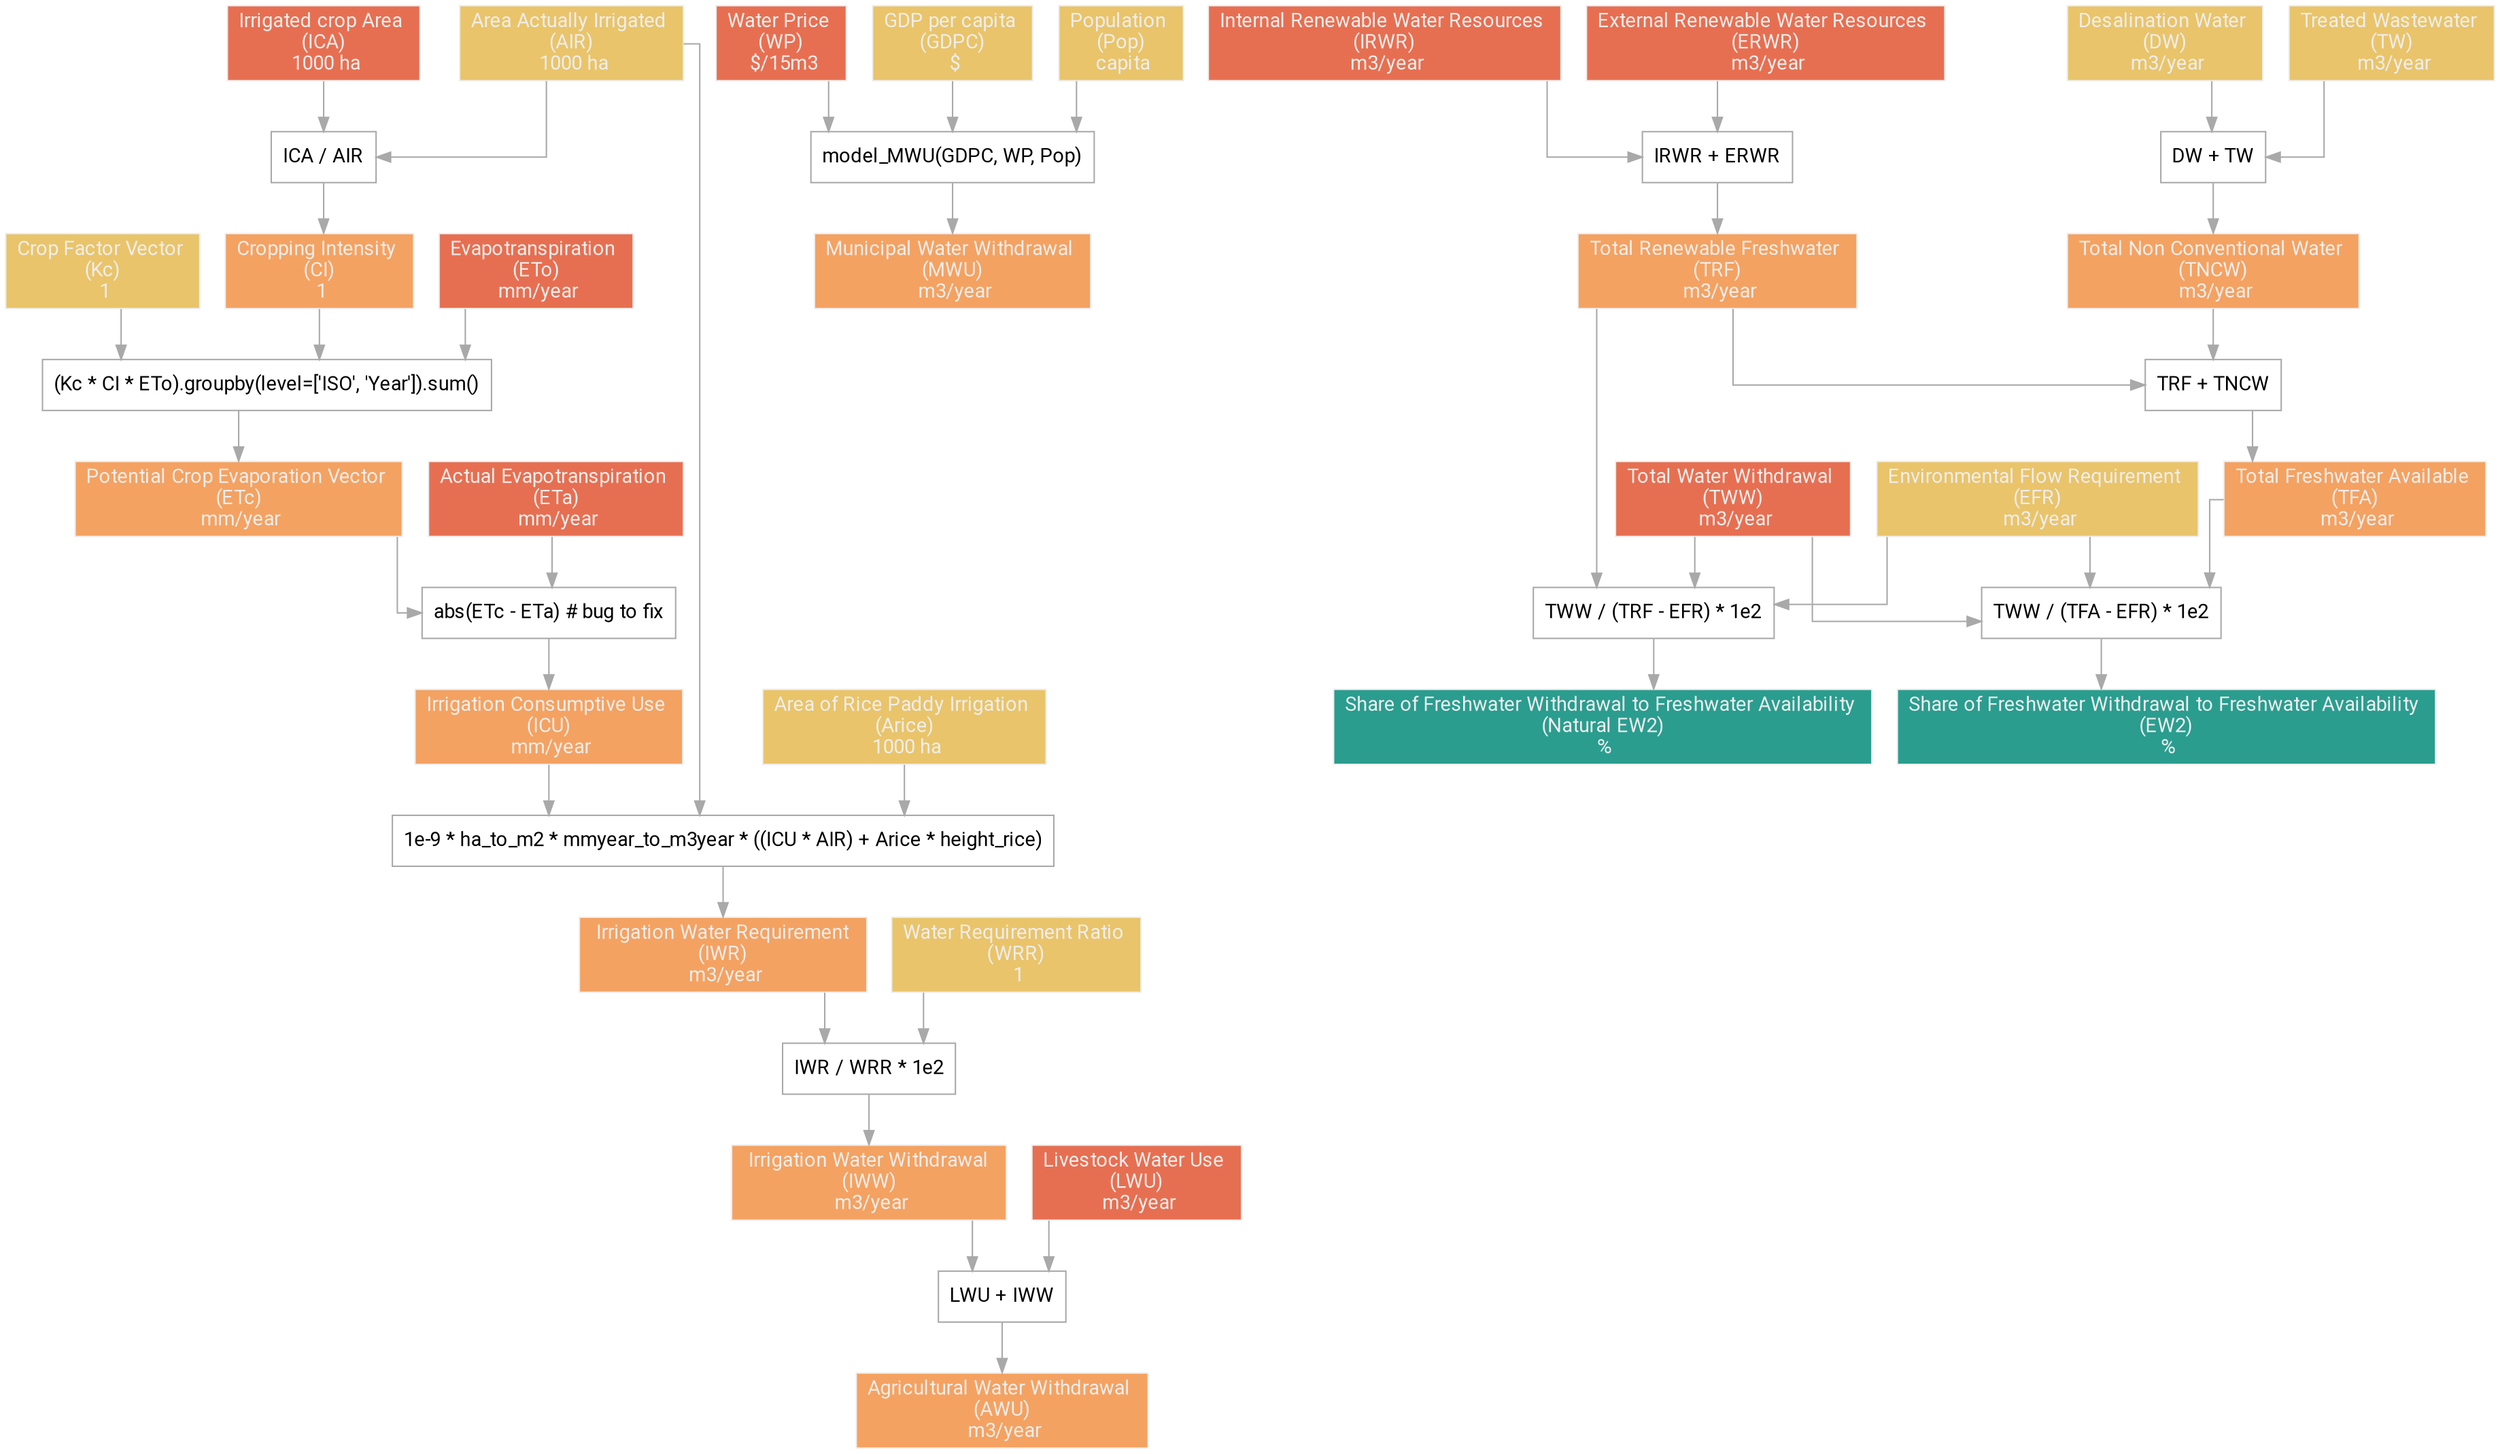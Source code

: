 digraph {
	graph [splines=ortho]
	Kc [label=Kc color="#eeeeee" fillcolor="#e9c46a" fontcolor="#eeeeee" fontname=roboto label="Crop Factor Vector 
 (Kc) 
 1" peripheries=1 shape=rectangle style=filled]
	ICA [label=ICA color="#eeeeee" fillcolor="#e76f51" fontcolor="#eeeeee" fontname=roboto label="Irrigated crop Area 
 (ICA) 
 1000 ha" peripheries=1 shape=rectangle style=filled]
	CI [label=CI color="#eeeeee" fillcolor="#f4a261" fontcolor="#eeeeee" fontname=roboto label="Cropping Intensity 
 (CI) 
 1" peripheries=1 shape=rectangle style=filled]
	CI_comp [label=CI_comp color="#A9A9A9" fillcolor="#e76f51" fontcolor="#000000" fontname=roboto label="ICA / AIR" peripheries=1 shape=rectangle style=""]
	ETo [label=ETo color="#eeeeee" fillcolor="#e76f51" fontcolor="#eeeeee" fontname=roboto label="Evapotranspiration 
 (ETo) 
 mm/year" peripheries=1 shape=rectangle style=filled]
	ETc [label=ETc color="#eeeeee" fillcolor="#f4a261" fontcolor="#eeeeee" fontname=roboto label="Potential Crop Evaporation Vector 
 (ETc) 
 mm/year" peripheries=1 shape=rectangle style=filled]
	ETc_comp [label=ETc_comp color="#A9A9A9" fillcolor="#e76f51" fontcolor="#000000" fontname=roboto label="(Kc * CI * ETo).groupby(level=['ISO', 'Year']).sum()" peripheries=1 shape=rectangle style=""]
	ETa [label=ETa color="#eeeeee" fillcolor="#e76f51" fontcolor="#eeeeee" fontname=roboto label="Actual Evapotranspiration 
 (ETa) 
 mm/year" peripheries=1 shape=rectangle style=filled]
	ICU [label=ICU color="#eeeeee" fillcolor="#f4a261" fontcolor="#eeeeee" fontname=roboto label="Irrigation Consumptive Use 
 (ICU) 
 mm/year" peripheries=1 shape=rectangle style=filled]
	ICU_comp [label=ICU_comp color="#A9A9A9" fillcolor="#e76f51" fontcolor="#000000" fontname=roboto label="abs(ETc - ETa) # bug to fix" peripheries=1 shape=rectangle style=""]
	AIR [label=AIR color="#eeeeee" fillcolor="#e9c46a" fontcolor="#eeeeee" fontname=roboto label="Area Actually Irrigated 
 (AIR) 
 1000 ha" peripheries=1 shape=rectangle style=filled]
	Arice [label=Arice color="#eeeeee" fillcolor="#e9c46a" fontcolor="#eeeeee" fontname=roboto label="Area of Rice Paddy Irrigation 
 (Arice) 
 1000 ha" peripheries=1 shape=rectangle style=filled]
	WRR [label=WRR color="#eeeeee" fillcolor="#e9c46a" fontcolor="#eeeeee" fontname=roboto label="Water Requirement Ratio 
 (WRR) 
 1" peripheries=1 shape=rectangle style=filled]
	IWR [label=IWR color="#eeeeee" fillcolor="#f4a261" fontcolor="#eeeeee" fontname=roboto label=" Irrigation Water Requirement 
 (IWR) 
 m3/year" peripheries=1 shape=rectangle style=filled]
	IWR_comp [label=IWR_comp color="#A9A9A9" fillcolor="#e76f51" fontcolor="#000000" fontname=roboto label="1e-9 * ha_to_m2 * mmyear_to_m3year * ((ICU * AIR) + Arice * height_rice)" peripheries=1 shape=rectangle style=""]
	IWW [label=IWW color="#eeeeee" fillcolor="#f4a261" fontcolor="#eeeeee" fontname=roboto label=" Irrigation Water Withdrawal 
 (IWW) 
 m3/year" peripheries=1 shape=rectangle style=filled]
	IWW_comp [label=IWW_comp color="#A9A9A9" fillcolor="#e76f51" fontcolor="#000000" fontname=roboto label="IWR / WRR * 1e2" peripheries=1 shape=rectangle style=""]
	LWU [label=LWU color="#eeeeee" fillcolor="#e76f51" fontcolor="#eeeeee" fontname=roboto label="Livestock Water Use 
 (LWU) 
 m3/year" peripheries=1 shape=rectangle style=filled]
	AWU [label=AWU color="#eeeeee" fillcolor="#f4a261" fontcolor="#eeeeee" fontname=roboto label="Agricultural Water Withdrawal 
 (AWU) 
 m3/year" peripheries=1 shape=rectangle style=filled]
	AWU_comp [label=AWU_comp color="#A9A9A9" fillcolor="#e76f51" fontcolor="#000000" fontname=roboto label="LWU + IWW" peripheries=1 shape=rectangle style=""]
	WP [label=WP color="#eeeeee" fillcolor="#e76f51" fontcolor="#eeeeee" fontname=roboto label="Water Price 
 (WP) 
 $/15m3" peripheries=1 shape=rectangle style=filled]
	GDPC [label=GDPC color="#eeeeee" fillcolor="#e9c46a" fontcolor="#eeeeee" fontname=roboto label="GDP per capita 
 (GDPC) 
 $" peripheries=1 shape=rectangle style=filled]
	Pop [label=Pop color="#eeeeee" fillcolor="#e9c46a" fontcolor="#eeeeee" fontname=roboto label="Population 
 (Pop) 
 capita" peripheries=1 shape=rectangle style=filled]
	MWU [label=MWU color="#eeeeee" fillcolor="#f4a261" fontcolor="#eeeeee" fontname=roboto label="Municipal Water Withdrawal 
 (MWU) 
 m3/year" peripheries=1 shape=rectangle style=filled]
	MWU_comp [label=MWU_comp color="#A9A9A9" fillcolor="#e76f51" fontcolor="#000000" fontname=roboto label="model_MWU(GDPC, WP, Pop)" peripheries=1 shape=rectangle style=""]
	IRWR [label=IRWR color="#eeeeee" fillcolor="#e76f51" fontcolor="#eeeeee" fontname=roboto label="Internal Renewable Water Resources 
 (IRWR) 
 m3/year" peripheries=1 shape=rectangle style=filled]
	ERWR [label=ERWR color="#eeeeee" fillcolor="#e76f51" fontcolor="#eeeeee" fontname=roboto label="External Renewable Water Resources 
 (ERWR) 
 m3/year" peripheries=1 shape=rectangle style=filled]
	TRF [label=TRF color="#eeeeee" fillcolor="#f4a261" fontcolor="#eeeeee" fontname=roboto label="Total Renewable Freshwater 
 (TRF) 
 m3/year" peripheries=1 shape=rectangle style=filled]
	TRF_comp [label=TRF_comp color="#A9A9A9" fillcolor="#e76f51" fontcolor="#000000" fontname=roboto label="IRWR + ERWR" peripheries=1 shape=rectangle style=""]
	DW [label=DW color="#eeeeee" fillcolor="#e9c46a" fontcolor="#eeeeee" fontname=roboto label="Desalination Water 
 (DW) 
 m3/year" peripheries=1 shape=rectangle style=filled]
	TW [label=TW color="#eeeeee" fillcolor="#e9c46a" fontcolor="#eeeeee" fontname=roboto label="Treated Wastewater 
 (TW) 
 m3/year" peripheries=1 shape=rectangle style=filled]
	TNCW [label=TNCW color="#eeeeee" fillcolor="#f4a261" fontcolor="#eeeeee" fontname=roboto label="Total Non Conventional Water 
 (TNCW) 
 m3/year" peripheries=1 shape=rectangle style=filled]
	TNCW_comp [label=TNCW_comp color="#A9A9A9" fillcolor="#e76f51" fontcolor="#000000" fontname=roboto label="DW + TW" peripheries=1 shape=rectangle style=""]
	TFA [label=TFA color="#eeeeee" fillcolor="#f4a261" fontcolor="#eeeeee" fontname=roboto label="Total Freshwater Available 
 (TFA) 
 m3/year" peripheries=1 shape=rectangle style=filled]
	TFA_comp [label=TFA_comp color="#A9A9A9" fillcolor="#e76f51" fontcolor="#000000" fontname=roboto label="TRF + TNCW" peripheries=1 shape=rectangle style=""]
	TWW [label=TWW color="#eeeeee" fillcolor="#e76f51" fontcolor="#eeeeee" fontname=roboto label="Total Water Withdrawal 
 (TWW) 
 m3/year" peripheries=1 shape=rectangle style=filled]
	EFR [label=EFR color="#eeeeee" fillcolor="#e9c46a" fontcolor="#eeeeee" fontname=roboto label="Environmental Flow Requirement 
 (EFR) 
 m3/year" peripheries=1 shape=rectangle style=filled]
	EW2 [label=EW2 color="#eeeeee" fillcolor="#2a9d8f" fontcolor="#eeeeee" fontname=roboto label="Share of Freshwater Withdrawal to Freshwater Availability 
 (EW2) 
 %" peripheries=1 shape=rectangle style=filled]
	EW2_comp [label=EW2_comp color="#A9A9A9" fillcolor="#e76f51" fontcolor="#000000" fontname=roboto label="TWW / (TFA - EFR) * 1e2" peripheries=1 shape=rectangle style=""]
	"Natural EW2" [label="Natural EW2" color="#eeeeee" fillcolor="#2a9d8f" fontcolor="#eeeeee" fontname=roboto label="Share of Freshwater Withdrawal to Freshwater Availability 
 (Natural EW2) 
 %" peripheries=1 shape=rectangle style=filled]
	"Natural EW2_comp" [label="Natural EW2_comp" color="#A9A9A9" fillcolor="#e76f51" fontcolor="#000000" fontname=roboto label="TWW / (TRF - EFR) * 1e2" peripheries=1 shape=rectangle style=""]
	Kc -> ETc_comp [color="#A9A9A9"]
	ICA -> CI_comp [color="#A9A9A9"]
	CI -> ETc_comp [color="#A9A9A9"]
	CI_comp -> CI [color="#A9A9A9"]
	ETo -> ETc_comp [color="#A9A9A9"]
	ETc -> ICU_comp [color="#A9A9A9"]
	ETc_comp -> ETc [color="#A9A9A9"]
	ETa -> ICU_comp [color="#A9A9A9"]
	ICU -> IWR_comp [color="#A9A9A9"]
	ICU_comp -> ICU [color="#A9A9A9"]
	AIR -> CI_comp [color="#A9A9A9"]
	AIR -> IWR_comp [color="#A9A9A9"]
	Arice -> IWR_comp [color="#A9A9A9"]
	WRR -> IWW_comp [color="#A9A9A9"]
	IWR -> IWW_comp [color="#A9A9A9"]
	IWR_comp -> IWR [color="#A9A9A9"]
	IWW -> AWU_comp [color="#A9A9A9"]
	IWW_comp -> IWW [color="#A9A9A9"]
	LWU -> AWU_comp [color="#A9A9A9"]
	AWU_comp -> AWU [color="#A9A9A9"]
	WP -> MWU_comp [color="#A9A9A9"]
	GDPC -> MWU_comp [color="#A9A9A9"]
	Pop -> MWU_comp [color="#A9A9A9"]
	MWU_comp -> MWU [color="#A9A9A9"]
	IRWR -> TRF_comp [color="#A9A9A9"]
	ERWR -> TRF_comp [color="#A9A9A9"]
	TRF -> TFA_comp [color="#A9A9A9"]
	TRF -> "Natural EW2_comp" [color="#A9A9A9"]
	TRF_comp -> TRF [color="#A9A9A9"]
	DW -> TNCW_comp [color="#A9A9A9"]
	TW -> TNCW_comp [color="#A9A9A9"]
	TNCW -> TFA_comp [color="#A9A9A9"]
	TNCW_comp -> TNCW [color="#A9A9A9"]
	TFA -> EW2_comp [color="#A9A9A9"]
	TFA_comp -> TFA [color="#A9A9A9"]
	TWW -> EW2_comp [color="#A9A9A9"]
	TWW -> "Natural EW2_comp" [color="#A9A9A9"]
	EFR -> EW2_comp [color="#A9A9A9"]
	EFR -> "Natural EW2_comp" [color="#A9A9A9"]
	EW2_comp -> EW2 [color="#A9A9A9"]
	"Natural EW2_comp" -> "Natural EW2" [color="#A9A9A9"]
}
